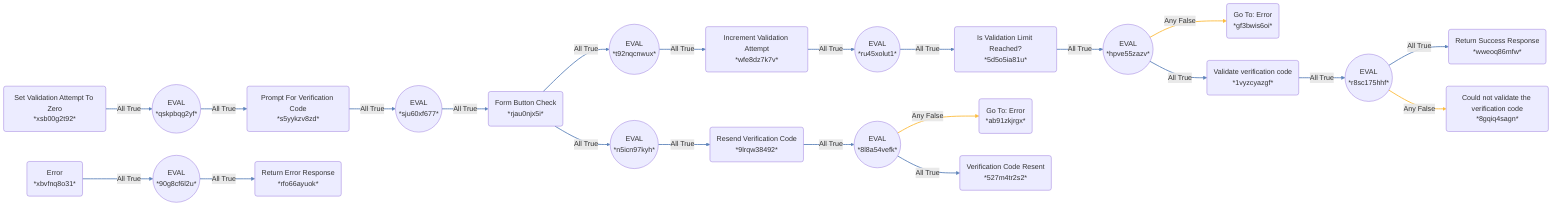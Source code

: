 flowchart LR
    r8sc175hhf(("EVAL<br>*r8sc175hhf*")) -- All True --> wweoq86mfw("Return Success Response<br>*wweoq86mfw*")
    hpve55zazv(("EVAL<br>*hpve55zazv*")) -- Any False --> gf3bwis6oi("Go To: Error<br>*gf3bwis6oi*")
    ru45xolut1(("EVAL<br>*ru45xolut1*")) -- All True --> 5d5o5ia81u("Is Validation Limit Reached?<br>*5d5o5ia81u*")
    rjau0njx5i("Form Button Check<br>*rjau0njx5i*") -- All True --> t92nqcnwux(("EVAL<br>*t92nqcnwux*"))
    rjau0njx5i("Form Button Check<br>*rjau0njx5i*") -- All True --> n5icn97kyh(("EVAL<br>*n5icn97kyh*"))
    8l8a54vefk(("EVAL<br>*8l8a54vefk*")) -- Any False --> ab91zkjrgx("Go To: Error<br>*ab91zkjrgx*")
    hpve55zazv(("EVAL<br>*hpve55zazv*")) -- All True --> 1vyzcyazgf("Validate verification code<br>*1vyzcyazgf*")
    sju60xf677(("EVAL<br>*sju60xf677*")) -- All True --> rjau0njx5i("Form Button Check<br>*rjau0njx5i*")
    8l8a54vefk(("EVAL<br>*8l8a54vefk*")) -- All True --> 527m4tr2s2("Verification Code Resent<br>*527m4tr2s2*")
    n5icn97kyh(("EVAL<br>*n5icn97kyh*")) -- All True --> 9lrqw38492("Resend Verification Code<br>*9lrqw38492*")
    xsb00g2t92("Set Validation Attempt To Zero<br>*xsb00g2t92*") -- All True --> qskpbqg2yf(("EVAL<br>*qskpbqg2yf*"))
    qskpbqg2yf(("EVAL<br>*qskpbqg2yf*")) -- All True --> s5yykzv8zd("Prompt For Verification Code<br>*s5yykzv8zd*")
    5d5o5ia81u("Is Validation Limit Reached?<br>*5d5o5ia81u*") -- All True --> hpve55zazv(("EVAL<br>*hpve55zazv*"))
    r8sc175hhf(("EVAL<br>*r8sc175hhf*")) -- Any False --> 8gqiq4sagn("Could not validate the verification code<br>*8gqiq4sagn*")
    t92nqcnwux(("EVAL<br>*t92nqcnwux*")) -- All True --> wfe8dz7k7v("Increment Validation Attempt<br>*wfe8dz7k7v*")
    1vyzcyazgf("Validate verification code<br>*1vyzcyazgf*") -- All True --> r8sc175hhf(("EVAL<br>*r8sc175hhf*"))
    wfe8dz7k7v("Increment Validation Attempt<br>*wfe8dz7k7v*") -- All True --> ru45xolut1(("EVAL<br>*ru45xolut1*"))
    9lrqw38492("Resend Verification Code<br>*9lrqw38492*") -- All True --> 8l8a54vefk(("EVAL<br>*8l8a54vefk*"))
    s5yykzv8zd("Prompt For Verification Code<br>*s5yykzv8zd*") -- All True --> sju60xf677(("EVAL<br>*sju60xf677*"))
    xbvfnq8o31("Error<br>*xbvfnq8o31*") -- All True --> 90g8cf6l2u(("EVAL<br>*90g8cf6l2u*"))
    90g8cf6l2u(("EVAL<br>*90g8cf6l2u*")) -- All True --> rfo66ayuok("Return Error Response<br>*rfo66ayuok*")

    linkStyle 0 stroke:#5F84BB,stroke-width:2px;
    linkStyle 1 stroke:#FCBC3E,stroke-width:2px;
    linkStyle 2 stroke:#5F84BB,stroke-width:2px;
    linkStyle 3 stroke:#5F84BB,stroke-width:2px;
    linkStyle 4 stroke:#5F84BB,stroke-width:2px;
    linkStyle 5 stroke:#FCBC3E,stroke-width:2px;
    linkStyle 6 stroke:#5F84BB,stroke-width:2px;
    linkStyle 7 stroke:#5F84BB,stroke-width:2px;
    linkStyle 8 stroke:#5F84BB,stroke-width:2px;
    linkStyle 9 stroke:#5F84BB,stroke-width:2px;
    linkStyle 10 stroke:#5F84BB,stroke-width:2px;
    linkStyle 11 stroke:#5F84BB,stroke-width:2px;
    linkStyle 12 stroke:#5F84BB,stroke-width:2px;
    linkStyle 13 stroke:#FCBC3E,stroke-width:2px;
    linkStyle 14 stroke:#5F84BB,stroke-width:2px;
    linkStyle 15 stroke:#5F84BB,stroke-width:2px;
    linkStyle 16 stroke:#5F84BB,stroke-width:2px;
    linkStyle 17 stroke:#5F84BB,stroke-width:2px;
    linkStyle 18 stroke:#5F84BB,stroke-width:2px;
    linkStyle 19 stroke:#5F84BB,stroke-width:2px;
    linkStyle 20 stroke:#5F84BB,stroke-width:2px;
